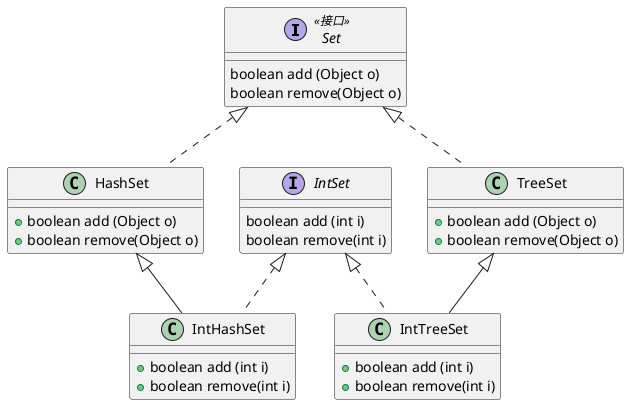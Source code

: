 @startuml
interface Set<<接口>>{
boolean add (Object o)
boolean remove(Object o)
}

class HashSet{
+boolean add (Object o)
+boolean remove(Object o)
}
interface IntSet{
boolean add (int i)
boolean remove(int i)
}
class IntHashSet{
+boolean add (int i)
+boolean remove(int i)
}

Set <|.. HashSet
HashSet <|-- IntHashSet
IntSet <|.. IntHashSet

class TreeSet{
+boolean add (Object o)
+boolean remove(Object o)
}
class IntTreeSet{
+boolean add (int i)
+boolean remove(int i)
}

IntSet <|.. IntTreeSet
TreeSet <|-- IntTreeSet
Set <|.. TreeSet

@enduml